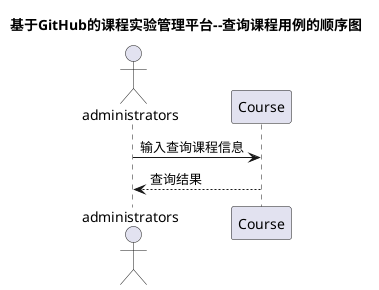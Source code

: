 @startuml
title 基于GitHub的课程实验管理平台--查询课程用例的顺序图
actor administrators
administrators -> Course : 输入查询课程信息
Course --> administrators : 查询结果
@enduml
